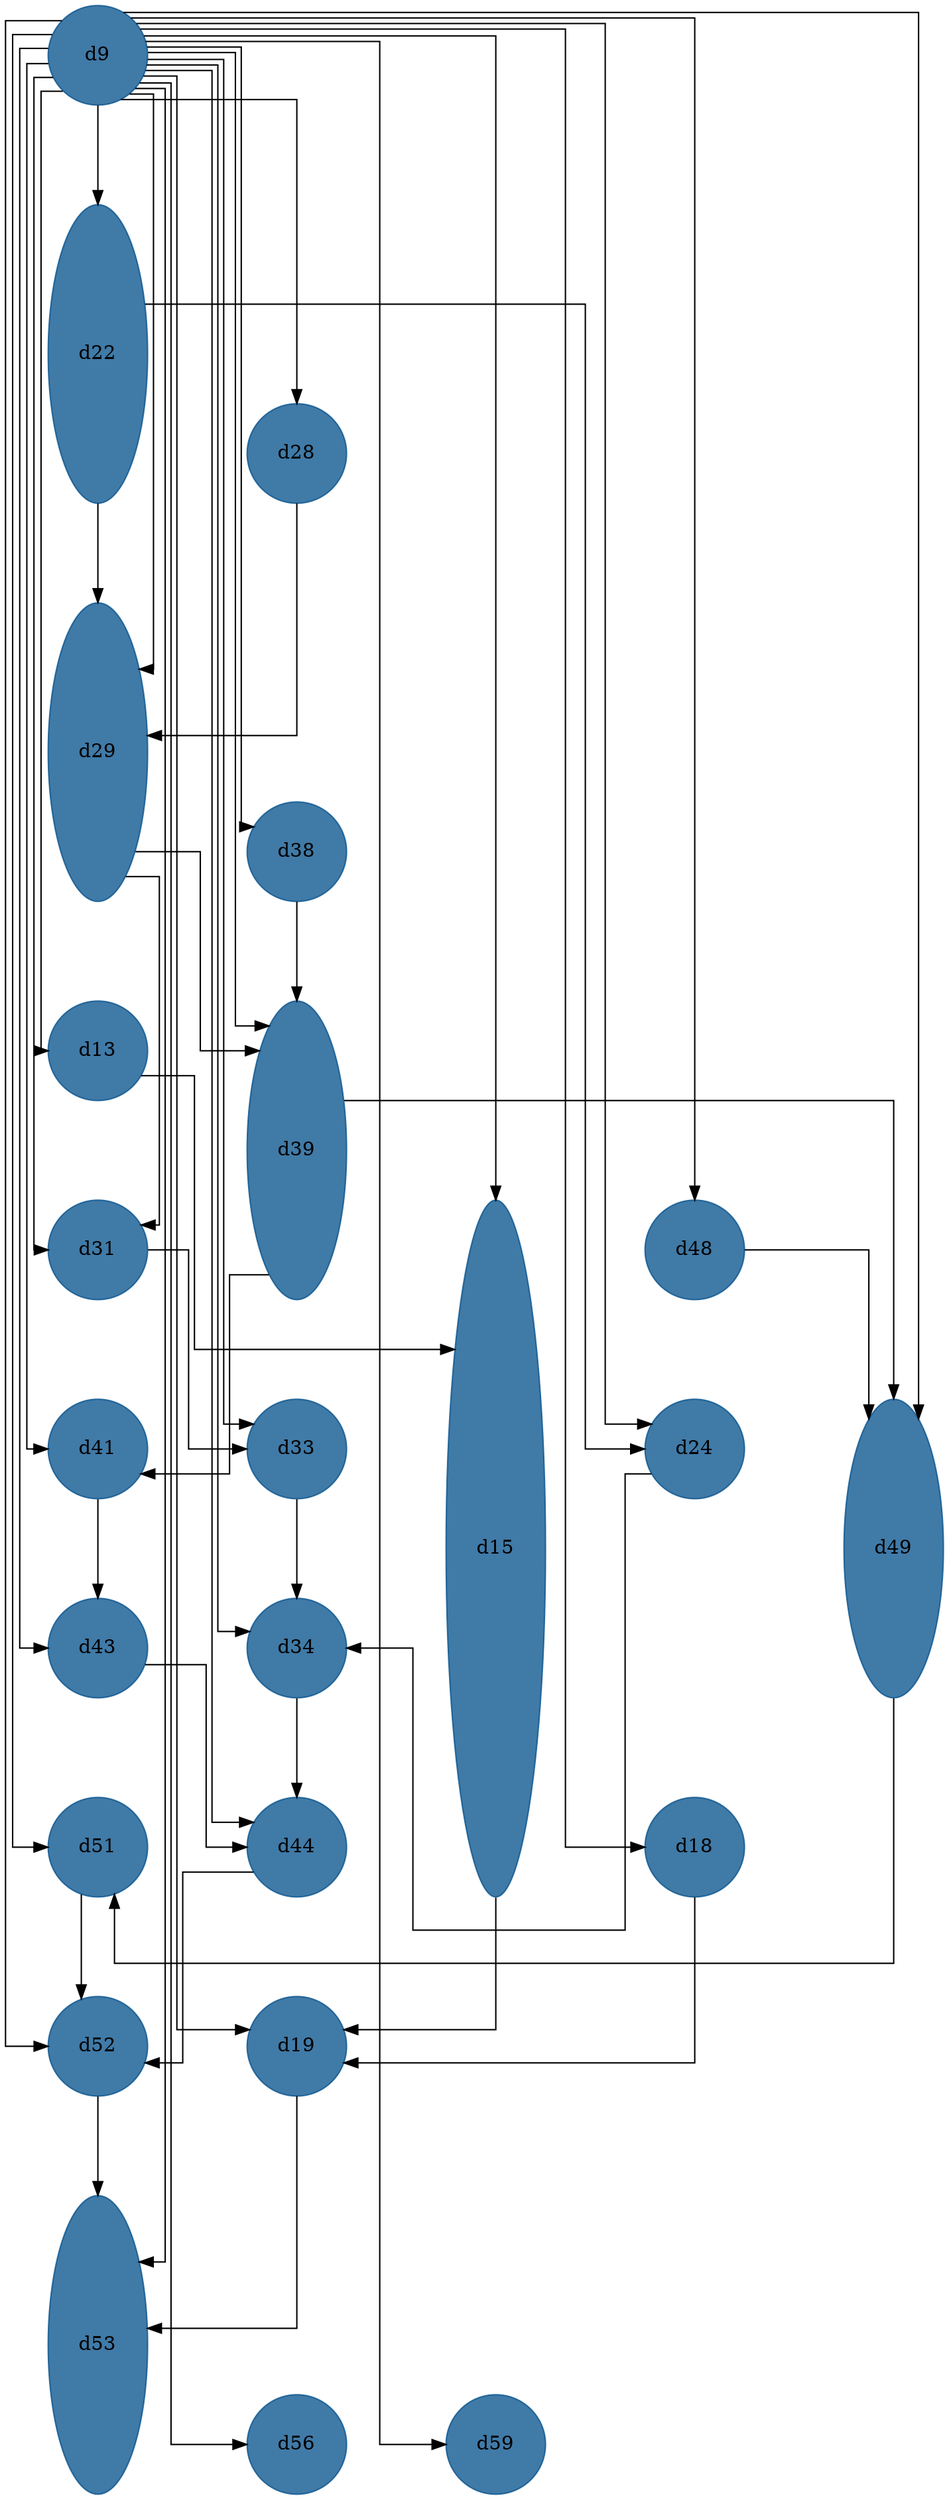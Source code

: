 //do not use DOT to generate pdf use NEATO or FDP
digraph{
layout="neato";
splines="ortho";
d9[shape="ellipse", style="filled", color="#004E8ABF", pos="0,26!", height="1", width="1"];
d9 -> d52;
d9 -> d41;
d9 -> d51;
d9 -> d43;
d9 -> d53;
d9 -> d31;
d9 -> d56;
d9 -> d34;
d9 -> d22;
d9 -> d33;
d9 -> d44;
d9 -> d13;
d9 -> d24;
d9 -> d49;
d9 -> d38;
d9 -> d15;
d9 -> d59;
d9 -> d48;
d9 -> d29;
d9 -> d18;
d9 -> d39;
d9 -> d28;
d9 -> d19;
d22[shape="ellipse", style="filled", color="#004E8ABF", pos="0,23!", height="3", width="1"];
d22 -> d24;
d22 -> d29;
d28[shape="ellipse", style="filled", color="#004E8ABF", pos="2,22!", height="1", width="1"];
d28 -> d29;
d29[shape="ellipse", style="filled", color="#004E8ABF", pos="0,19!", height="3", width="1"];
d29 -> d31;
d29 -> d39;
d38[shape="ellipse", style="filled", color="#004E8ABF", pos="2,18!", height="1", width="1"];
d38 -> d39;
d13[shape="ellipse", style="filled", color="#004E8ABF", pos="0,16!", height="1", width="1"];
d13 -> d15;
d39[shape="ellipse", style="filled", color="#004E8ABF", pos="2,15!", height="3", width="1"];
d39 -> d41;
d39 -> d49;
d31[shape="ellipse", style="filled", color="#004E8ABF", pos="0,14!", height="1", width="1"];
d31 -> d33;
d15[shape="ellipse", style="filled", color="#004E8ABF", pos="4,11!", height="7", width="1"];
d15 -> d19;
d48[shape="ellipse", style="filled", color="#004E8ABF", pos="6,14!", height="1", width="1"];
d48 -> d49;
d41[shape="ellipse", style="filled", color="#004E8ABF", pos="0,12!", height="1", width="1"];
d41 -> d43;
d33[shape="ellipse", style="filled", color="#004E8ABF", pos="2,12!", height="1", width="1"];
d33 -> d34;
d24[shape="ellipse", style="filled", color="#004E8ABF", pos="6,12!", height="1", width="1"];
d24 -> d34;
d49[shape="ellipse", style="filled", color="#004E8ABF", pos="8,11!", height="3", width="1"];
d49 -> d51;
d43[shape="ellipse", style="filled", color="#004E8ABF", pos="0,10!", height="1", width="1"];
d43 -> d44;
d34[shape="ellipse", style="filled", color="#004E8ABF", pos="2,10!", height="1", width="1"];
d34 -> d44;
d51[shape="ellipse", style="filled", color="#004E8ABF", pos="0,8!", height="1", width="1"];
d51 -> d52;
d44[shape="ellipse", style="filled", color="#004E8ABF", pos="2,8!", height="1", width="1"];
d44 -> d52;
d18[shape="ellipse", style="filled", color="#004E8ABF", pos="6,8!", height="1", width="1"];
d18 -> d19;
d52[shape="ellipse", style="filled", color="#004E8ABF", pos="0,6!", height="1", width="1"];
d52 -> d53;
d19[shape="ellipse", style="filled", color="#004E8ABF", pos="2,6!", height="1", width="1"];
d19 -> d53;
d53[shape="ellipse", style="filled", color="#004E8ABF", pos="0,3!", height="3", width="1"];
d56[shape="ellipse", style="filled", color="#004E8ABF", pos="2,2!", height="1", width="1"];
d59[shape="ellipse", style="filled", color="#004E8ABF", pos="4,2!", height="1", width="1"];
}